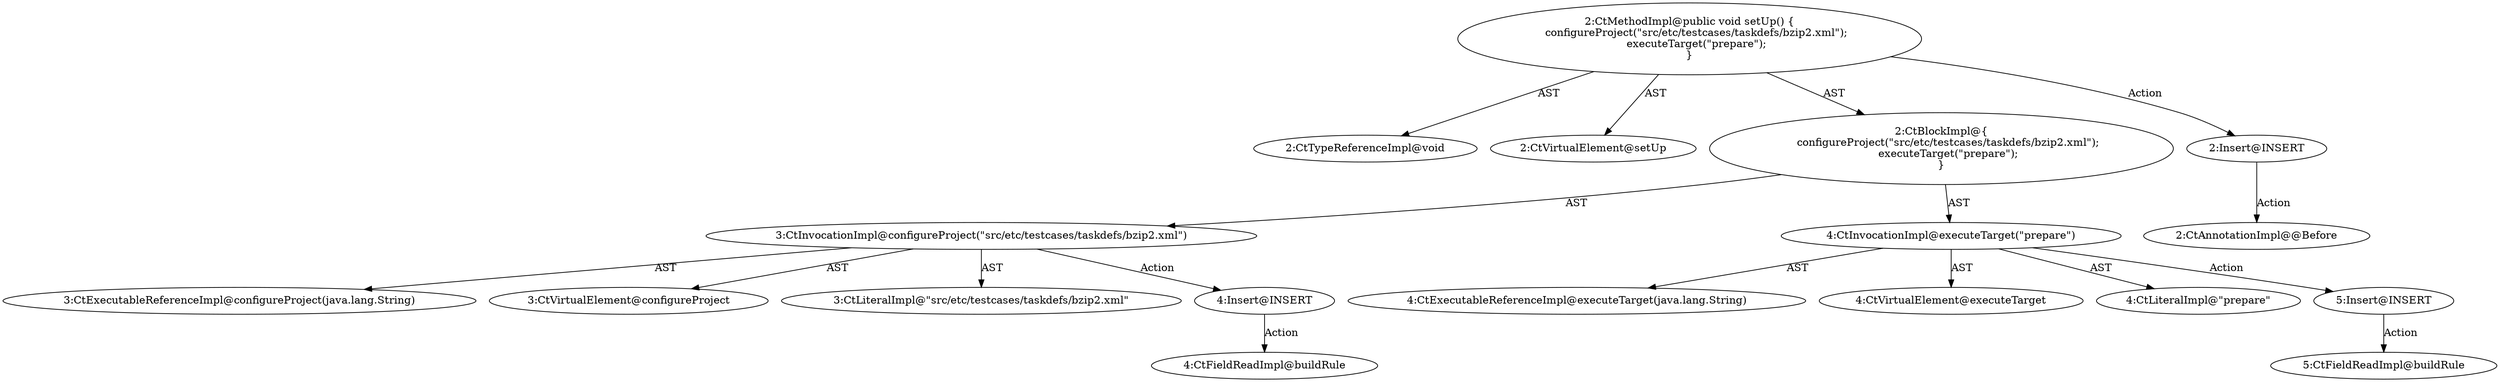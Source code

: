 digraph "setUp#?" {
0 [label="2:CtTypeReferenceImpl@void" shape=ellipse]
1 [label="2:CtVirtualElement@setUp" shape=ellipse]
2 [label="3:CtExecutableReferenceImpl@configureProject(java.lang.String)" shape=ellipse]
3 [label="3:CtVirtualElement@configureProject" shape=ellipse]
4 [label="3:CtLiteralImpl@\"src/etc/testcases/taskdefs/bzip2.xml\"" shape=ellipse]
5 [label="3:CtInvocationImpl@configureProject(\"src/etc/testcases/taskdefs/bzip2.xml\")" shape=ellipse]
6 [label="4:CtExecutableReferenceImpl@executeTarget(java.lang.String)" shape=ellipse]
7 [label="4:CtVirtualElement@executeTarget" shape=ellipse]
8 [label="4:CtLiteralImpl@\"prepare\"" shape=ellipse]
9 [label="4:CtInvocationImpl@executeTarget(\"prepare\")" shape=ellipse]
10 [label="2:CtBlockImpl@\{
    configureProject(\"src/etc/testcases/taskdefs/bzip2.xml\");
    executeTarget(\"prepare\");
\}" shape=ellipse]
11 [label="2:CtMethodImpl@public void setUp() \{
    configureProject(\"src/etc/testcases/taskdefs/bzip2.xml\");
    executeTarget(\"prepare\");
\}" shape=ellipse]
12 [label="2:Insert@INSERT" shape=ellipse]
13 [label="2:CtAnnotationImpl@@Before" shape=ellipse]
14 [label="4:Insert@INSERT" shape=ellipse]
15 [label="4:CtFieldReadImpl@buildRule" shape=ellipse]
16 [label="5:Insert@INSERT" shape=ellipse]
17 [label="5:CtFieldReadImpl@buildRule" shape=ellipse]
5 -> 3 [label="AST"];
5 -> 2 [label="AST"];
5 -> 4 [label="AST"];
5 -> 14 [label="Action"];
9 -> 7 [label="AST"];
9 -> 6 [label="AST"];
9 -> 8 [label="AST"];
9 -> 16 [label="Action"];
10 -> 5 [label="AST"];
10 -> 9 [label="AST"];
11 -> 1 [label="AST"];
11 -> 0 [label="AST"];
11 -> 10 [label="AST"];
11 -> 12 [label="Action"];
12 -> 13 [label="Action"];
14 -> 15 [label="Action"];
16 -> 17 [label="Action"];
}